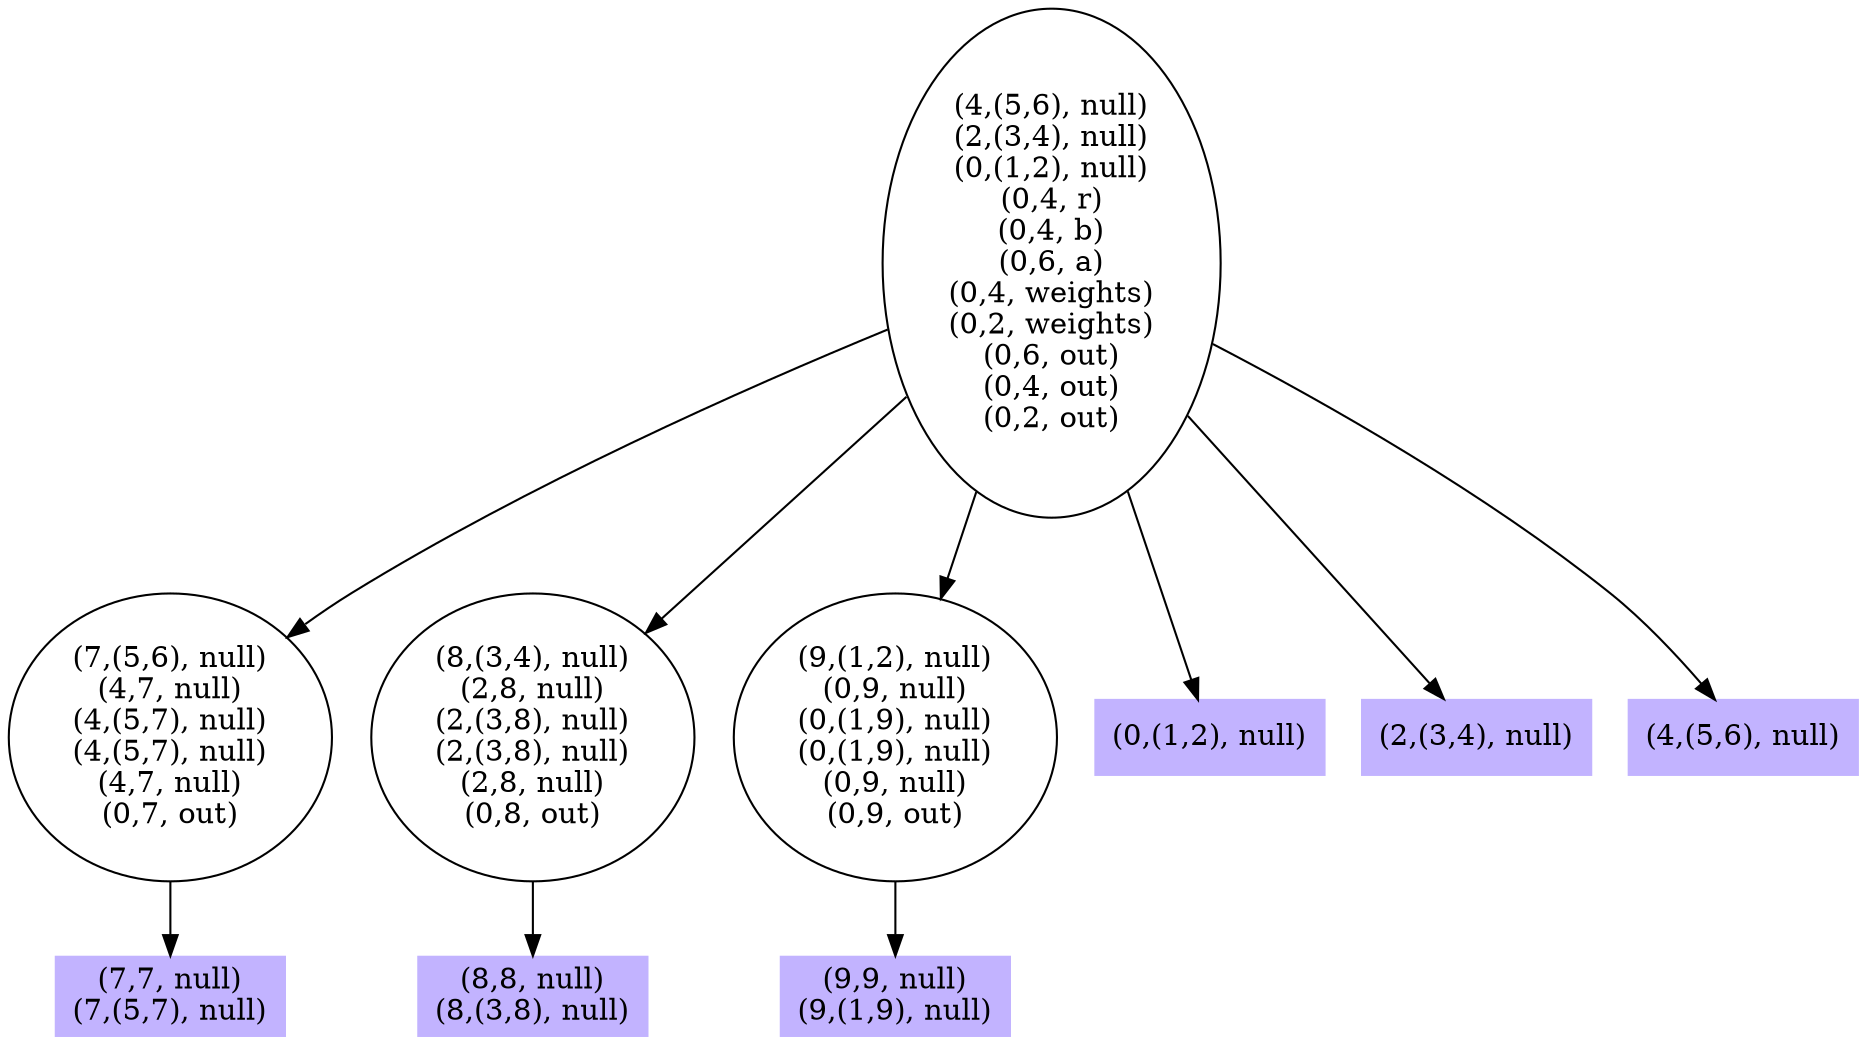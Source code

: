 digraph { 
162 [shape=box,style=filled,color=".7 .3 1.0",label="(7,7, null)\n(7,(5,7), null)"];
163 [label="(7,(5,6), null)\n(4,7, null)\n(4,(5,7), null)\n(4,(5,7), null)\n(4,7, null)\n(0,7, out)"];
164 [shape=box,style=filled,color=".7 .3 1.0",label="(8,8, null)\n(8,(3,8), null)"];
165 [label="(8,(3,4), null)\n(2,8, null)\n(2,(3,8), null)\n(2,(3,8), null)\n(2,8, null)\n(0,8, out)"];
166 [shape=box,style=filled,color=".7 .3 1.0",label="(9,9, null)\n(9,(1,9), null)"];
167 [label="(9,(1,2), null)\n(0,9, null)\n(0,(1,9), null)\n(0,(1,9), null)\n(0,9, null)\n(0,9, out)"];
168 [shape=box,style=filled,color=".7 .3 1.0",label="(0,(1,2), null)"];
169 [shape=box,style=filled,color=".7 .3 1.0",label="(2,(3,4), null)"];
170 [shape=box,style=filled,color=".7 .3 1.0",label="(4,(5,6), null)"];
171 [label="(4,(5,6), null)\n(2,(3,4), null)\n(0,(1,2), null)\n(0,4, r)\n(0,4, b)\n(0,6, a)\n(0,4, weights)\n(0,2, weights)\n(0,6, out)\n(0,4, out)\n(0,2, out)"];
163 -> 162;
165 -> 164;
167 -> 166;
171 -> 163;
171 -> 165;
171 -> 167;
171 -> 168;
171 -> 169;
171 -> 170;
}